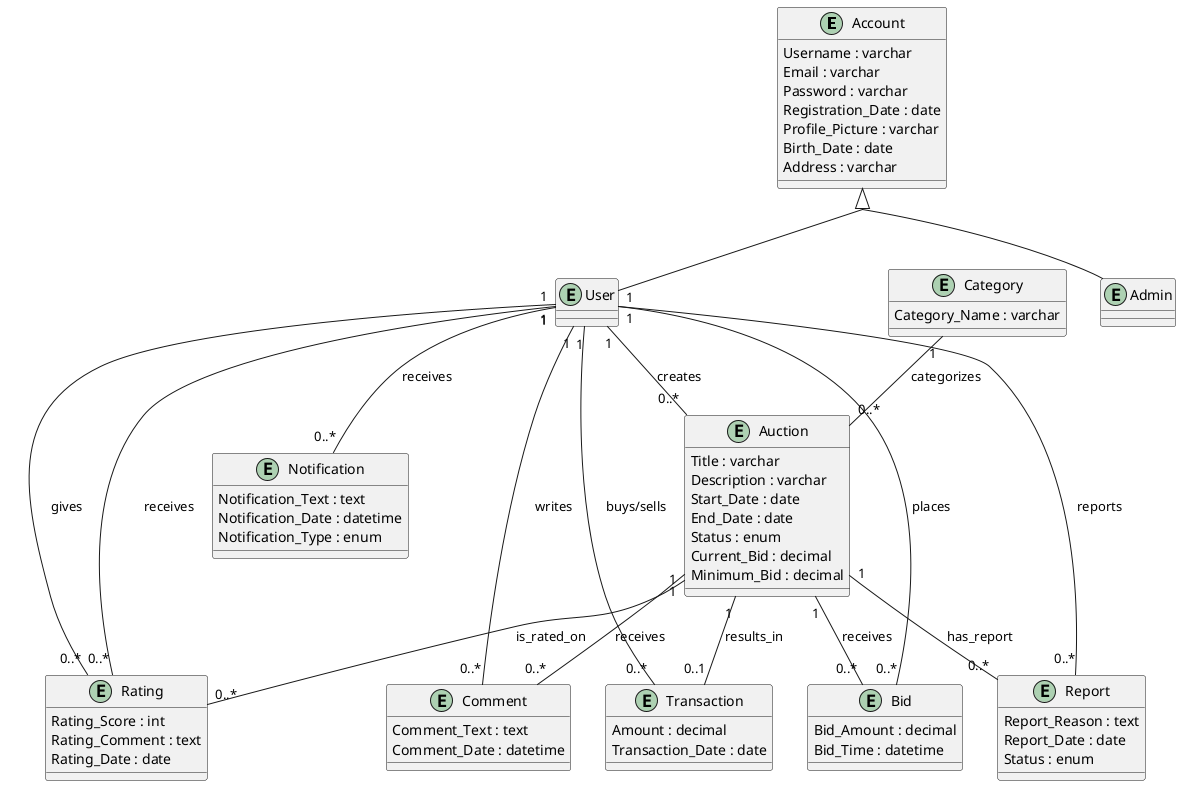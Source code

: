 @startuml
skinparam groupInheritance 2

entity Account {
  Username : varchar
  Email : varchar
  Password : varchar
  Registration_Date : date
  Profile_Picture : varchar
  Birth_Date : date
  Address : varchar
}

entity User {
}

entity Admin {
}

entity Auction {
  Title : varchar
  Description : varchar
  Start_Date : date
  End_Date : date
  Status : enum
  Current_Bid : decimal
  Minimum_Bid : decimal
}

entity Category {
  Category_Name : varchar
}

entity Bid {
  Bid_Amount : decimal
  Bid_Time : datetime
}

entity Rating {
  Rating_Score : int
  Rating_Comment : text
  Rating_Date : date
}

entity Comment {
  Comment_Text : text
  Comment_Date : datetime
}

entity Report {
  Report_Reason : text
  Report_Date : date
  Status : enum
}

entity Notification {
  Notification_Text : text
  Notification_Date : datetime
  Notification_Type : enum
}

entity Transaction {
  Amount : decimal
  Transaction_Date : date
}

Account <|-- User
Account <|-- Admin
User "1" -- "0..*" Auction : creates
Auction "1" -- "0..*" Bid : receives
User "1" -- "0..*" Bid : places
Auction "1" -- "0..*" Comment : receives
User "1" -- "0..*" Comment : writes
Category "1" -- "0..*" Auction : categorizes
Auction "1" -- "0..*" Rating : is_rated_on
User "1" -- "0..*" Rating : gives
User "1" -- "0..*" Rating : receives
Auction "1" -- "0..*" Report : has_report
User "1" -- "0..*" Report : reports
User "1" -- "0..*" Notification : receives
Auction "1" -- "0..1" Transaction : results_in
User "1" -- "0..*" Transaction : buys/sells

@enduml
